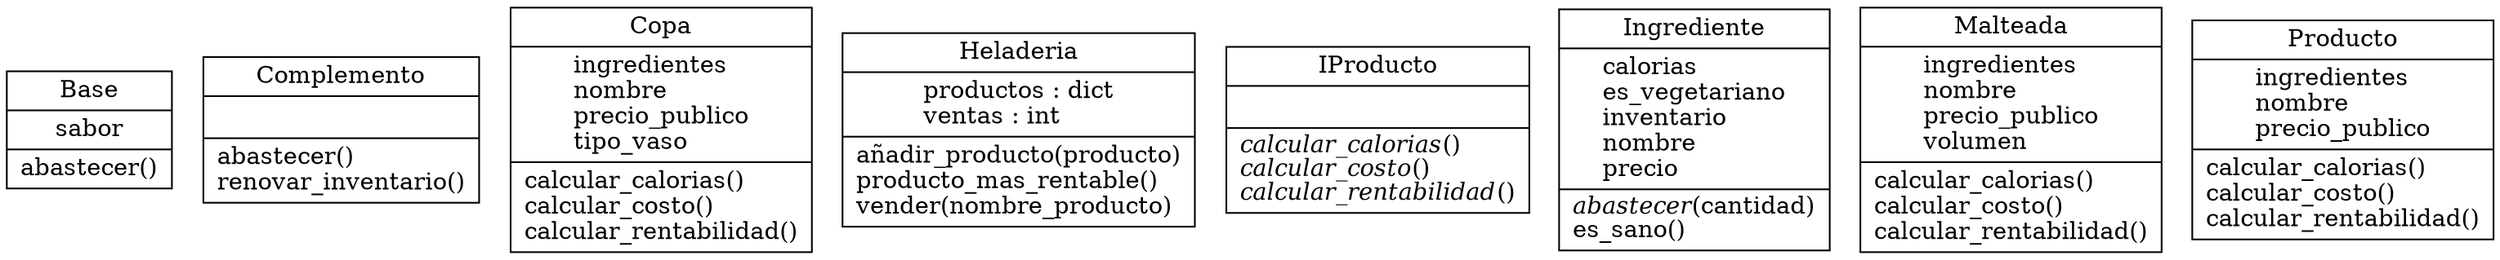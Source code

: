 digraph "classes_MiProyecto4" {
rankdir=BT
charset="utf-8"
"Proyecto.base.Base" [color="black", fontcolor="black", label=<{Base|sabor<br ALIGN="LEFT"/>|abastecer()<br ALIGN="LEFT"/>}>, shape="record", style="solid"];
"Proyecto.complemento.Complemento" [color="black", fontcolor="black", label=<{Complemento|<br ALIGN="LEFT"/>|abastecer()<br ALIGN="LEFT"/>renovar_inventario()<br ALIGN="LEFT"/>}>, shape="record", style="solid"];
"Proyecto.copa.Copa" [color="black", fontcolor="black", label=<{Copa|ingredientes<br ALIGN="LEFT"/>nombre<br ALIGN="LEFT"/>precio_publico<br ALIGN="LEFT"/>tipo_vaso<br ALIGN="LEFT"/>|calcular_calorias()<br ALIGN="LEFT"/>calcular_costo()<br ALIGN="LEFT"/>calcular_rentabilidad()<br ALIGN="LEFT"/>}>, shape="record", style="solid"];
"Proyecto.heladeria.Heladeria" [color="black", fontcolor="black", label=<{Heladeria|productos : dict<br ALIGN="LEFT"/>ventas : int<br ALIGN="LEFT"/>|añadir_producto(producto)<br ALIGN="LEFT"/>producto_mas_rentable()<br ALIGN="LEFT"/>vender(nombre_producto)<br ALIGN="LEFT"/>}>, shape="record", style="solid"];
"Proyecto.iproducto.IProducto" [color="black", fontcolor="black", label=<{IProducto|<br ALIGN="LEFT"/>|<I>calcular_calorias</I>()<br ALIGN="LEFT"/><I>calcular_costo</I>()<br ALIGN="LEFT"/><I>calcular_rentabilidad</I>()<br ALIGN="LEFT"/>}>, shape="record", style="solid"];
"Proyecto.ingrediente.Ingrediente" [color="black", fontcolor="black", label=<{Ingrediente|calorias<br ALIGN="LEFT"/>es_vegetariano<br ALIGN="LEFT"/>inventario<br ALIGN="LEFT"/>nombre<br ALIGN="LEFT"/>precio<br ALIGN="LEFT"/>|<I>abastecer</I>(cantidad)<br ALIGN="LEFT"/>es_sano()<br ALIGN="LEFT"/>}>, shape="record", style="solid"];
"Proyecto.malteada.Malteada" [color="black", fontcolor="black", label=<{Malteada|ingredientes<br ALIGN="LEFT"/>nombre<br ALIGN="LEFT"/>precio_publico<br ALIGN="LEFT"/>volumen<br ALIGN="LEFT"/>|calcular_calorias()<br ALIGN="LEFT"/>calcular_costo()<br ALIGN="LEFT"/>calcular_rentabilidad()<br ALIGN="LEFT"/>}>, shape="record", style="solid"];
"Proyecto.producto.Producto" [color="black", fontcolor="black", label=<{Producto|ingredientes<br ALIGN="LEFT"/>nombre<br ALIGN="LEFT"/>precio_publico<br ALIGN="LEFT"/>|calcular_calorias()<br ALIGN="LEFT"/>calcular_costo()<br ALIGN="LEFT"/>calcular_rentabilidad()<br ALIGN="LEFT"/>}>, shape="record", style="solid"];
}
